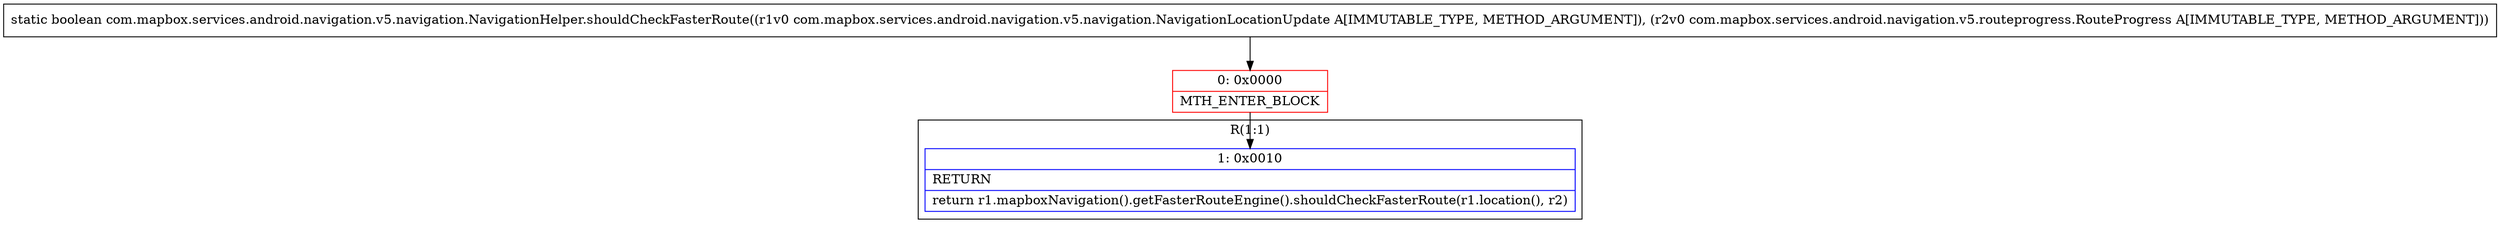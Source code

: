 digraph "CFG forcom.mapbox.services.android.navigation.v5.navigation.NavigationHelper.shouldCheckFasterRoute(Lcom\/mapbox\/services\/android\/navigation\/v5\/navigation\/NavigationLocationUpdate;Lcom\/mapbox\/services\/android\/navigation\/v5\/routeprogress\/RouteProgress;)Z" {
subgraph cluster_Region_1726619869 {
label = "R(1:1)";
node [shape=record,color=blue];
Node_1 [shape=record,label="{1\:\ 0x0010|RETURN\l|return r1.mapboxNavigation().getFasterRouteEngine().shouldCheckFasterRoute(r1.location(), r2)\l}"];
}
Node_0 [shape=record,color=red,label="{0\:\ 0x0000|MTH_ENTER_BLOCK\l}"];
MethodNode[shape=record,label="{static boolean com.mapbox.services.android.navigation.v5.navigation.NavigationHelper.shouldCheckFasterRoute((r1v0 com.mapbox.services.android.navigation.v5.navigation.NavigationLocationUpdate A[IMMUTABLE_TYPE, METHOD_ARGUMENT]), (r2v0 com.mapbox.services.android.navigation.v5.routeprogress.RouteProgress A[IMMUTABLE_TYPE, METHOD_ARGUMENT])) }"];
MethodNode -> Node_0;
Node_0 -> Node_1;
}

